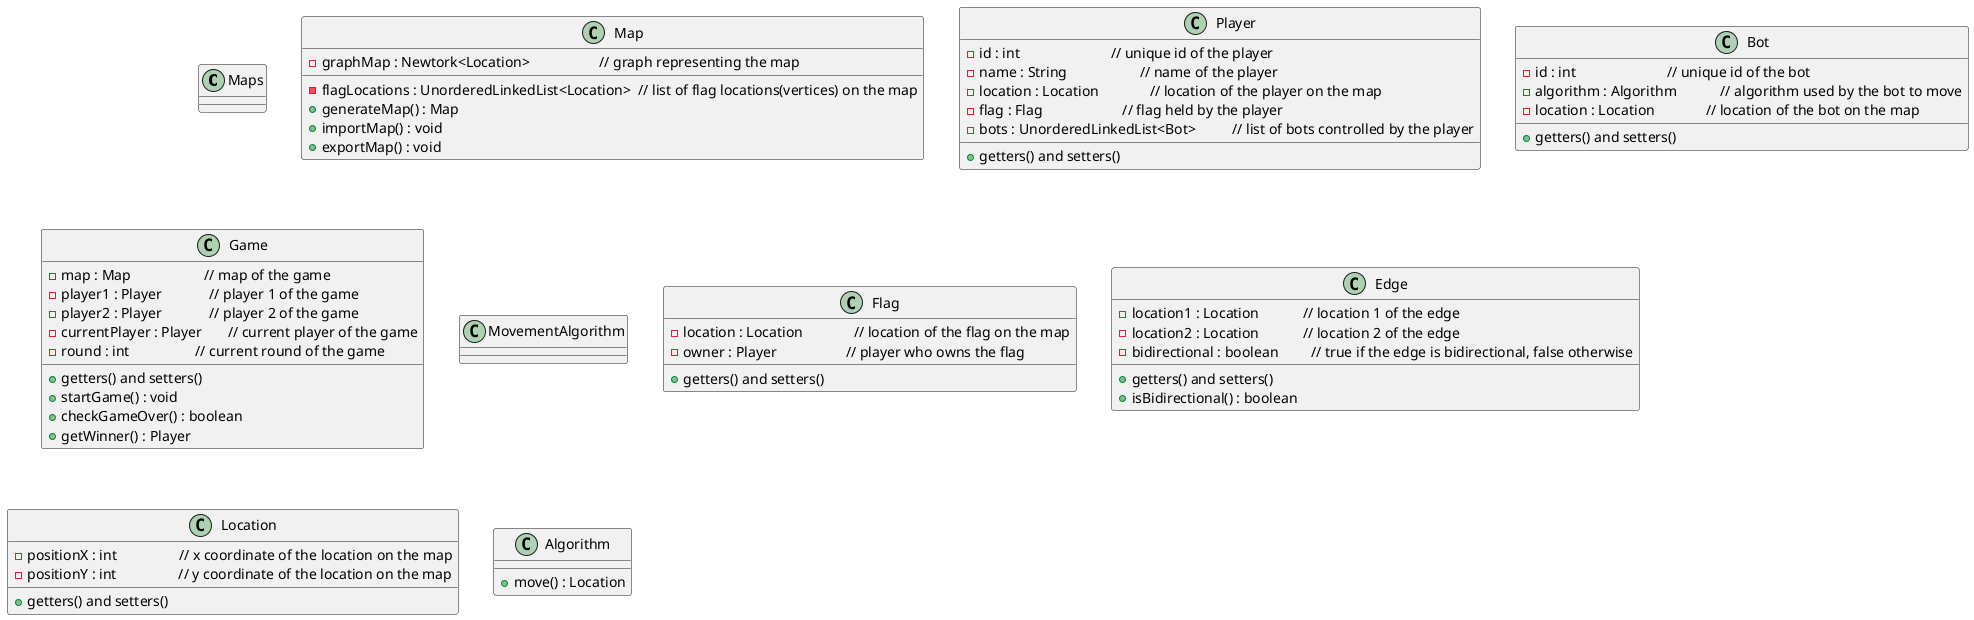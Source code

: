 @startuml
'https://plantuml.com/class-diagram

class Maps
class Map
class Player
class Bot
class Game
class MovementAlgorithm
class Flag

class Game {
    - map : Map                    // map of the game
    - player1 : Player             // player 1 of the game
    - player2 : Player             // player 2 of the game
    - currentPlayer : Player       // current player of the game
    - round : int                  // current round of the game
    + getters() and setters()
    + startGame() : void
    + checkGameOver() : boolean
    + getWinner() : Player
}

class Map {
    - graphMap : Newtork<Location>                   // graph representing the map
    - flagLocations : UnorderedLinkedList<Location>  // list of flag locations(vertices) on the map
    + generateMap() : Map
    + importMap() : void
    + exportMap() : void
}

class Edge {
    - location1 : Location            // location 1 of the edge
    - location2 : Location            // location 2 of the edge
    - bidirectional : boolean         // true if the edge is bidirectional, false otherwise
    + getters() and setters()
    + isBidirectional() : boolean
}
'Classe Correta Não Alterar'
class Location {
    - positionX : int                 // x coordinate of the location on the map
    - positionY : int                 // y coordinate of the location on the map
    + getters() and setters()
}

class Flag {
    - location : Location              // location of the flag on the map
    - owner : Player                   // player who owns the flag
    + getters() and setters()
}

class Player {
    - id : int                         // unique id of the player
    - name : String                    // name of the player
    - location : Location              // location of the player on the map
    - flag : Flag                      // flag held by the player
    - bots : UnorderedLinkedList<Bot>          // list of bots controlled by the player
    + getters() and setters()
}
class Bot {
    - id : int                         // unique id of the bot
    - algorithm : Algorithm            // algorithm used by the bot to move
    - location : Location              // location of the bot on the map
    + getters() and setters()

}

class Algorithm {
    + move() : Location
}






@enduml
























class CaptureTheFlag{
  Map map ;
  Player player1m, player2 ;

    public CaptureTheFlag() {
        this.map = new Map;
        this.player1 = new Player;
        this.player2 = new Player;
    }
}

